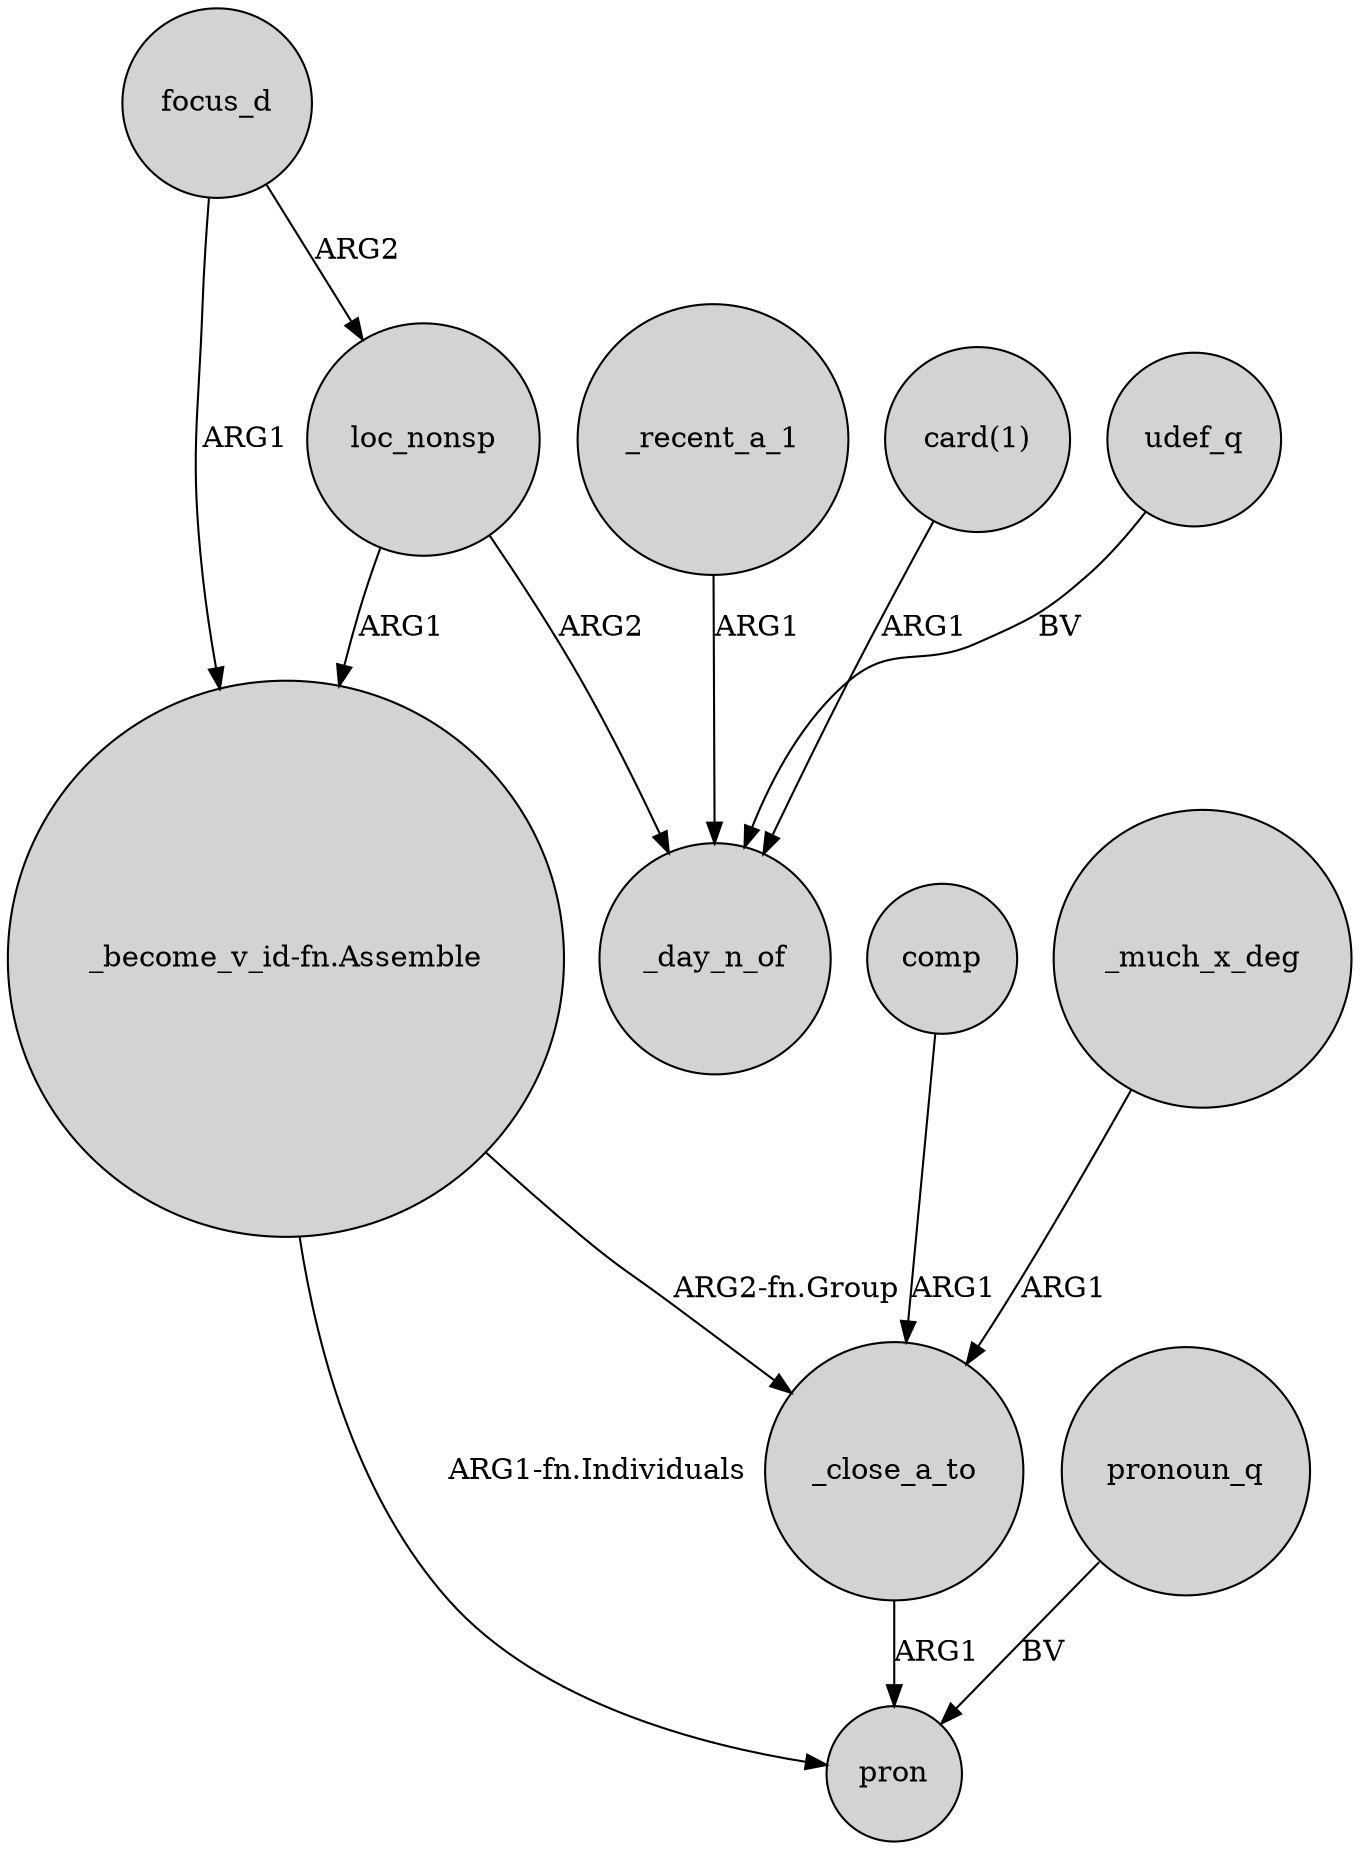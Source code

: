 digraph {
	node [shape=circle style=filled]
	focus_d -> "_become_v_id-fn.Assemble" [label=ARG1]
	"_become_v_id-fn.Assemble" -> pron [label="ARG1-fn.Individuals"]
	focus_d -> loc_nonsp [label=ARG2]
	_recent_a_1 -> _day_n_of [label=ARG1]
	loc_nonsp -> "_become_v_id-fn.Assemble" [label=ARG1]
	comp -> _close_a_to [label=ARG1]
	_close_a_to -> pron [label=ARG1]
	_much_x_deg -> _close_a_to [label=ARG1]
	loc_nonsp -> _day_n_of [label=ARG2]
	pronoun_q -> pron [label=BV]
	"card(1)" -> _day_n_of [label=ARG1]
	udef_q -> _day_n_of [label=BV]
	"_become_v_id-fn.Assemble" -> _close_a_to [label="ARG2-fn.Group"]
}
